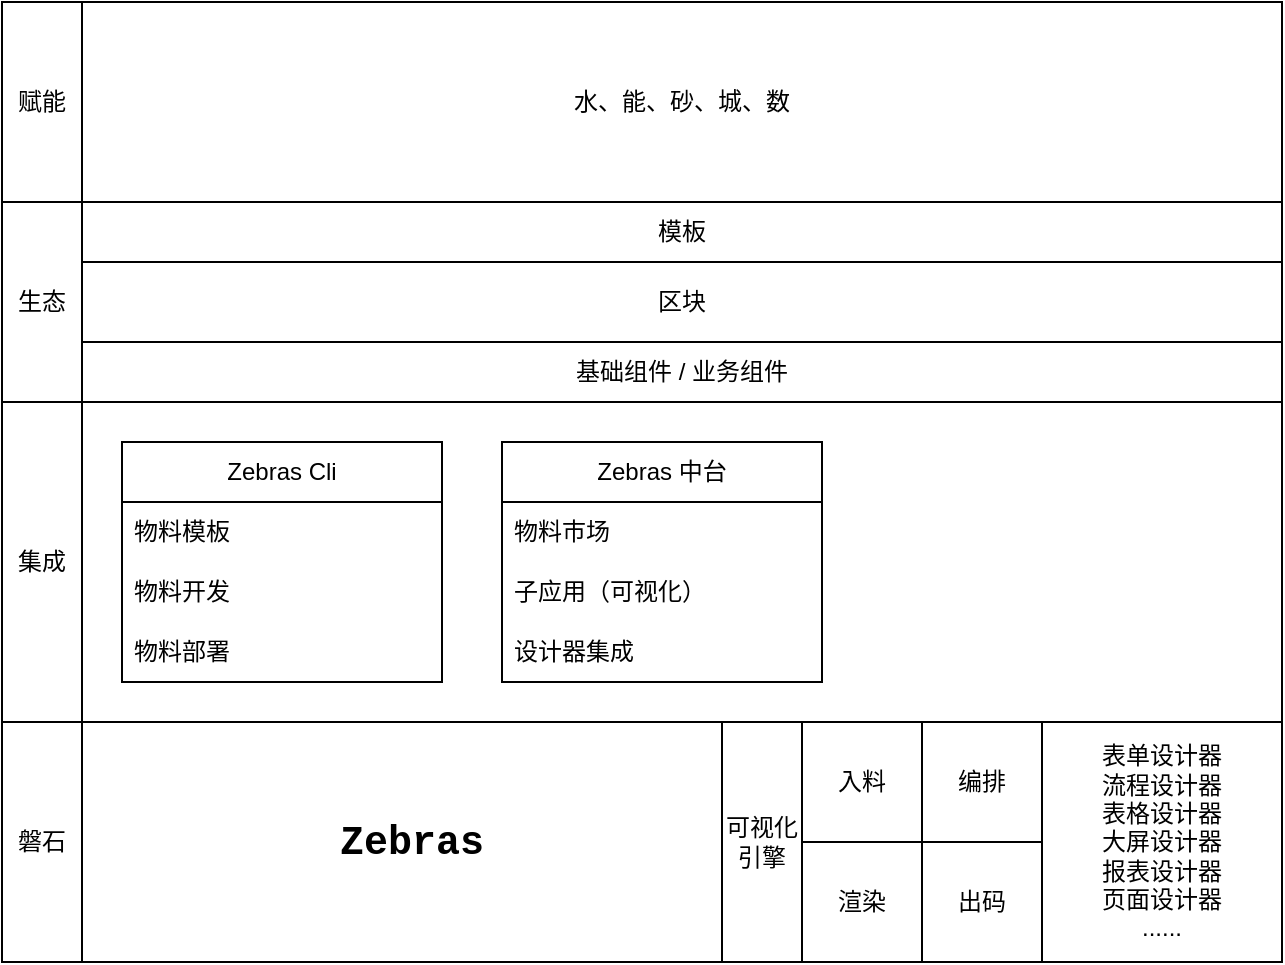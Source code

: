 <mxfile version="23.1.5" type="github">
  <diagram name="第 1 页" id="FYaY93_kECnBv3qDTOOK">
    <mxGraphModel dx="1434" dy="758" grid="1" gridSize="10" guides="1" tooltips="1" connect="1" arrows="1" fold="1" page="1" pageScale="1" pageWidth="827" pageHeight="1169" math="0" shadow="0">
      <root>
        <mxCell id="0" />
        <mxCell id="1" parent="0" />
        <mxCell id="-Rb-8ywxMS3bpJXiGhbe-6" value="" style="rounded=0;whiteSpace=wrap;html=1;" parent="1" vertex="1">
          <mxGeometry x="160" y="680" width="600" height="120" as="geometry" />
        </mxCell>
        <mxCell id="-Rb-8ywxMS3bpJXiGhbe-7" value="磐石" style="rounded=0;whiteSpace=wrap;html=1;" parent="1" vertex="1">
          <mxGeometry x="120" y="680" width="40" height="120" as="geometry" />
        </mxCell>
        <mxCell id="-Rb-8ywxMS3bpJXiGhbe-8" value="" style="rounded=0;whiteSpace=wrap;html=1;" parent="1" vertex="1">
          <mxGeometry x="160" y="520" width="600" height="160" as="geometry" />
        </mxCell>
        <mxCell id="-Rb-8ywxMS3bpJXiGhbe-9" value="集成" style="rounded=0;whiteSpace=wrap;html=1;" parent="1" vertex="1">
          <mxGeometry x="120" y="520" width="40" height="160" as="geometry" />
        </mxCell>
        <mxCell id="-Rb-8ywxMS3bpJXiGhbe-11" value="" style="rounded=0;whiteSpace=wrap;html=1;" parent="1" vertex="1">
          <mxGeometry x="160" y="420" width="600" height="100" as="geometry" />
        </mxCell>
        <mxCell id="-Rb-8ywxMS3bpJXiGhbe-12" value="生态" style="rounded=0;whiteSpace=wrap;html=1;" parent="1" vertex="1">
          <mxGeometry x="120" y="420" width="40" height="100" as="geometry" />
        </mxCell>
        <mxCell id="-Rb-8ywxMS3bpJXiGhbe-13" value="水、能、砂、城、数" style="rounded=0;whiteSpace=wrap;html=1;" parent="1" vertex="1">
          <mxGeometry x="160" y="320" width="600" height="100" as="geometry" />
        </mxCell>
        <mxCell id="-Rb-8ywxMS3bpJXiGhbe-14" value="赋能" style="rounded=0;whiteSpace=wrap;html=1;" parent="1" vertex="1">
          <mxGeometry x="120" y="320" width="40" height="100" as="geometry" />
        </mxCell>
        <mxCell id="-Rb-8ywxMS3bpJXiGhbe-15" value="" style="rounded=0;whiteSpace=wrap;html=1;fillColor=#B3B3B3;" parent="1" vertex="1">
          <mxGeometry x="520" y="680" width="240" height="120" as="geometry" />
        </mxCell>
        <mxCell id="-Rb-8ywxMS3bpJXiGhbe-17" value="Zebras" style="text;html=1;align=center;verticalAlign=middle;whiteSpace=wrap;rounded=0;fontStyle=1;fontSize=20;fontFamily=Courier New;" parent="1" vertex="1">
          <mxGeometry x="270" y="722.5" width="110" height="35" as="geometry" />
        </mxCell>
        <mxCell id="-Rb-8ywxMS3bpJXiGhbe-23" value="编排" style="rounded=0;whiteSpace=wrap;html=1;" parent="1" vertex="1">
          <mxGeometry x="580" y="680" width="60" height="60" as="geometry" />
        </mxCell>
        <mxCell id="-Rb-8ywxMS3bpJXiGhbe-24" value="出码" style="rounded=0;whiteSpace=wrap;html=1;" parent="1" vertex="1">
          <mxGeometry x="580" y="740" width="60" height="60" as="geometry" />
        </mxCell>
        <mxCell id="-Rb-8ywxMS3bpJXiGhbe-25" value="入料" style="rounded=0;whiteSpace=wrap;html=1;" parent="1" vertex="1">
          <mxGeometry x="520" y="680" width="60" height="60" as="geometry" />
        </mxCell>
        <mxCell id="-Rb-8ywxMS3bpJXiGhbe-26" value="渲染" style="rounded=0;whiteSpace=wrap;html=1;" parent="1" vertex="1">
          <mxGeometry x="520" y="740" width="60" height="60" as="geometry" />
        </mxCell>
        <mxCell id="-Rb-8ywxMS3bpJXiGhbe-27" value="可视化引擎" style="rounded=0;whiteSpace=wrap;html=1;" parent="1" vertex="1">
          <mxGeometry x="480" y="680" width="40" height="120" as="geometry" />
        </mxCell>
        <mxCell id="-Rb-8ywxMS3bpJXiGhbe-29" value="表单设计器&lt;br&gt;流程设计器&lt;br&gt;表格设计器&lt;br&gt;大屏设计器&lt;br&gt;报表设计器&lt;br&gt;页面设计器&lt;br&gt;......" style="rounded=0;whiteSpace=wrap;html=1;" parent="1" vertex="1">
          <mxGeometry x="640" y="680" width="120" height="120" as="geometry" />
        </mxCell>
        <mxCell id="-Rb-8ywxMS3bpJXiGhbe-30" value="Zebras Cli" style="swimlane;fontStyle=0;childLayout=stackLayout;horizontal=1;startSize=30;horizontalStack=0;resizeParent=1;resizeParentMax=0;resizeLast=0;collapsible=1;marginBottom=0;whiteSpace=wrap;html=1;" parent="1" vertex="1">
          <mxGeometry x="180" y="540" width="160" height="120" as="geometry">
            <mxRectangle x="160" y="570" width="60" height="30" as="alternateBounds" />
          </mxGeometry>
        </mxCell>
        <mxCell id="-Rb-8ywxMS3bpJXiGhbe-31" value="物料模板" style="text;strokeColor=none;fillColor=none;align=left;verticalAlign=middle;spacingLeft=4;spacingRight=4;overflow=hidden;points=[[0,0.5],[1,0.5]];portConstraint=eastwest;rotatable=0;whiteSpace=wrap;html=1;" parent="-Rb-8ywxMS3bpJXiGhbe-30" vertex="1">
          <mxGeometry y="30" width="160" height="30" as="geometry" />
        </mxCell>
        <mxCell id="-Rb-8ywxMS3bpJXiGhbe-32" value="物料开发" style="text;strokeColor=none;fillColor=none;align=left;verticalAlign=middle;spacingLeft=4;spacingRight=4;overflow=hidden;points=[[0,0.5],[1,0.5]];portConstraint=eastwest;rotatable=0;whiteSpace=wrap;html=1;" parent="-Rb-8ywxMS3bpJXiGhbe-30" vertex="1">
          <mxGeometry y="60" width="160" height="30" as="geometry" />
        </mxCell>
        <mxCell id="-Rb-8ywxMS3bpJXiGhbe-33" value="物料部署" style="text;strokeColor=none;fillColor=none;align=left;verticalAlign=middle;spacingLeft=4;spacingRight=4;overflow=hidden;points=[[0,0.5],[1,0.5]];portConstraint=eastwest;rotatable=0;whiteSpace=wrap;html=1;" parent="-Rb-8ywxMS3bpJXiGhbe-30" vertex="1">
          <mxGeometry y="90" width="160" height="30" as="geometry" />
        </mxCell>
        <mxCell id="-Rb-8ywxMS3bpJXiGhbe-34" value="Zebras 中台" style="swimlane;fontStyle=0;childLayout=stackLayout;horizontal=1;startSize=30;horizontalStack=0;resizeParent=1;resizeParentMax=0;resizeLast=0;collapsible=1;marginBottom=0;whiteSpace=wrap;html=1;" parent="1" vertex="1">
          <mxGeometry x="370" y="540" width="160" height="120" as="geometry">
            <mxRectangle x="160" y="570" width="60" height="30" as="alternateBounds" />
          </mxGeometry>
        </mxCell>
        <mxCell id="-Rb-8ywxMS3bpJXiGhbe-35" value="物料市场" style="text;strokeColor=none;fillColor=none;align=left;verticalAlign=middle;spacingLeft=4;spacingRight=4;overflow=hidden;points=[[0,0.5],[1,0.5]];portConstraint=eastwest;rotatable=0;whiteSpace=wrap;html=1;" parent="-Rb-8ywxMS3bpJXiGhbe-34" vertex="1">
          <mxGeometry y="30" width="160" height="30" as="geometry" />
        </mxCell>
        <mxCell id="-Rb-8ywxMS3bpJXiGhbe-36" value="子应用（可视化）" style="text;strokeColor=none;fillColor=none;align=left;verticalAlign=middle;spacingLeft=4;spacingRight=4;overflow=hidden;points=[[0,0.5],[1,0.5]];portConstraint=eastwest;rotatable=0;whiteSpace=wrap;html=1;" parent="-Rb-8ywxMS3bpJXiGhbe-34" vertex="1">
          <mxGeometry y="60" width="160" height="30" as="geometry" />
        </mxCell>
        <mxCell id="-Rb-8ywxMS3bpJXiGhbe-37" value="设计器集成" style="text;strokeColor=none;fillColor=none;align=left;verticalAlign=middle;spacingLeft=4;spacingRight=4;overflow=hidden;points=[[0,0.5],[1,0.5]];portConstraint=eastwest;rotatable=0;whiteSpace=wrap;html=1;" parent="-Rb-8ywxMS3bpJXiGhbe-34" vertex="1">
          <mxGeometry y="90" width="160" height="30" as="geometry" />
        </mxCell>
        <mxCell id="-Rb-8ywxMS3bpJXiGhbe-42" value="模板" style="rounded=0;whiteSpace=wrap;html=1;" parent="1" vertex="1">
          <mxGeometry x="160" y="420" width="600" height="30" as="geometry" />
        </mxCell>
        <mxCell id="-Rb-8ywxMS3bpJXiGhbe-43" value="区块" style="rounded=0;whiteSpace=wrap;html=1;" parent="1" vertex="1">
          <mxGeometry x="160" y="450" width="600" height="40" as="geometry" />
        </mxCell>
        <mxCell id="-Rb-8ywxMS3bpJXiGhbe-44" value="基础组件 / 业务组件" style="rounded=0;whiteSpace=wrap;html=1;" parent="1" vertex="1">
          <mxGeometry x="160" y="490" width="600" height="30" as="geometry" />
        </mxCell>
      </root>
    </mxGraphModel>
  </diagram>
</mxfile>
